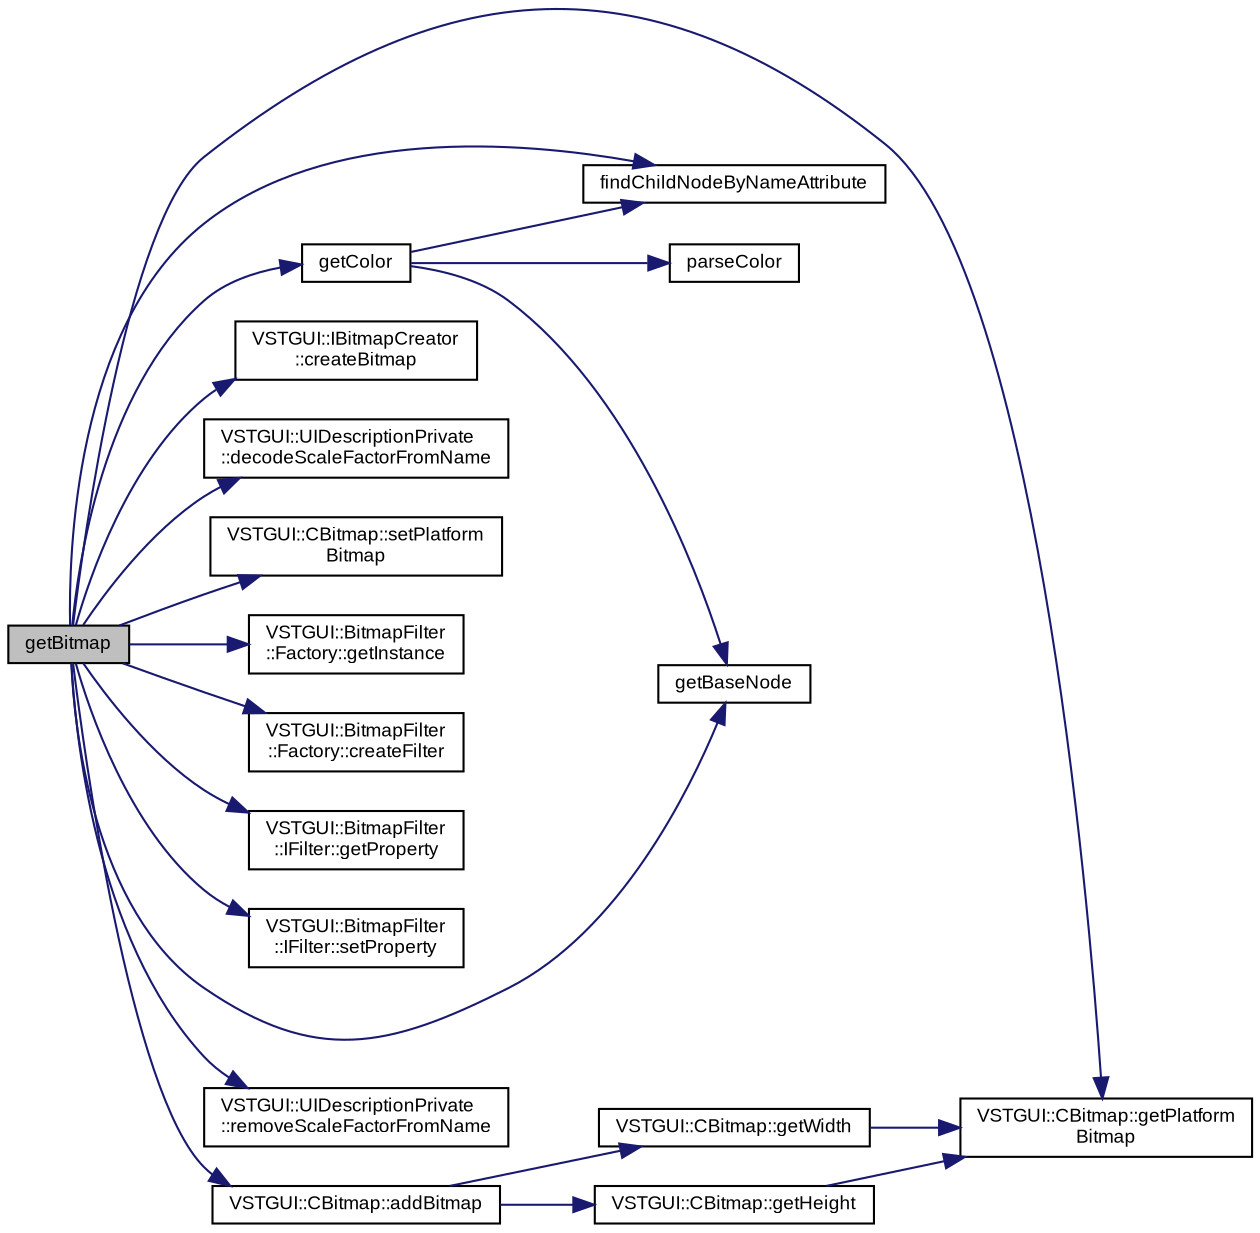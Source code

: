 digraph "getBitmap"
{
  bgcolor="transparent";
  edge [fontname="Arial",fontsize="9",labelfontname="Arial",labelfontsize="9"];
  node [fontname="Arial",fontsize="9",shape=record];
  rankdir="LR";
  Node1 [label="getBitmap",height=0.2,width=0.4,color="black", fillcolor="grey75", style="filled" fontcolor="black"];
  Node1 -> Node2 [color="midnightblue",fontsize="9",style="solid",fontname="Arial"];
  Node2 [label="findChildNodeByNameAttribute",height=0.2,width=0.4,color="black",URL="$class_v_s_t_g_u_i_1_1_u_i_description.html#a08d7accaf1c7c8e7e45d353e4c3f4bd6"];
  Node1 -> Node3 [color="midnightblue",fontsize="9",style="solid",fontname="Arial"];
  Node3 [label="getBaseNode",height=0.2,width=0.4,color="black",URL="$class_v_s_t_g_u_i_1_1_u_i_description.html#a2b0f673945c12c2dbf13ecdb4d768bf1"];
  Node1 -> Node4 [color="midnightblue",fontsize="9",style="solid",fontname="Arial"];
  Node4 [label="VSTGUI::CBitmap::getPlatform\lBitmap",height=0.2,width=0.4,color="black",URL="$class_v_s_t_g_u_i_1_1_c_bitmap.html#a8849ed13652f5ee727ba7e689af30290"];
  Node1 -> Node5 [color="midnightblue",fontsize="9",style="solid",fontname="Arial"];
  Node5 [label="VSTGUI::IBitmapCreator\l::createBitmap",height=0.2,width=0.4,color="black",URL="$class_v_s_t_g_u_i_1_1_i_bitmap_creator.html#a4eb954a48f7dcb37060ac97869a509cc"];
  Node1 -> Node6 [color="midnightblue",fontsize="9",style="solid",fontname="Arial"];
  Node6 [label="VSTGUI::UIDescriptionPrivate\l::decodeScaleFactorFromName",height=0.2,width=0.4,color="black",URL="$namespace_v_s_t_g_u_i_1_1_u_i_description_private.html#ab38450658321f797473497bd661915d1"];
  Node1 -> Node7 [color="midnightblue",fontsize="9",style="solid",fontname="Arial"];
  Node7 [label="VSTGUI::CBitmap::setPlatform\lBitmap",height=0.2,width=0.4,color="black",URL="$class_v_s_t_g_u_i_1_1_c_bitmap.html#ad949ad017775b2c47b70ae61aa25f7c1"];
  Node1 -> Node8 [color="midnightblue",fontsize="9",style="solid",fontname="Arial"];
  Node8 [label="VSTGUI::BitmapFilter\l::Factory::getInstance",height=0.2,width=0.4,color="black",URL="$class_v_s_t_g_u_i_1_1_bitmap_filter_1_1_factory.html#a492f74c5c0728e1a8ded68ff9e68a7e3"];
  Node1 -> Node9 [color="midnightblue",fontsize="9",style="solid",fontname="Arial"];
  Node9 [label="VSTGUI::BitmapFilter\l::Factory::createFilter",height=0.2,width=0.4,color="black",URL="$class_v_s_t_g_u_i_1_1_bitmap_filter_1_1_factory.html#aeb4da3f5c29e536a063d16947b743783"];
  Node1 -> Node10 [color="midnightblue",fontsize="9",style="solid",fontname="Arial"];
  Node10 [label="VSTGUI::BitmapFilter\l::IFilter::getProperty",height=0.2,width=0.4,color="black",URL="$class_v_s_t_g_u_i_1_1_bitmap_filter_1_1_i_filter.html#a4deb7855e10c9dff4c9e70913a2621b5"];
  Node1 -> Node11 [color="midnightblue",fontsize="9",style="solid",fontname="Arial"];
  Node11 [label="VSTGUI::BitmapFilter\l::IFilter::setProperty",height=0.2,width=0.4,color="black",URL="$class_v_s_t_g_u_i_1_1_bitmap_filter_1_1_i_filter.html#a19bed293fcb5410ec188c0275c0a3781"];
  Node1 -> Node12 [color="midnightblue",fontsize="9",style="solid",fontname="Arial"];
  Node12 [label="getColor",height=0.2,width=0.4,color="black",URL="$class_v_s_t_g_u_i_1_1_u_i_description.html#af43ec4cfad6c07c09ef94b352ac44305"];
  Node12 -> Node2 [color="midnightblue",fontsize="9",style="solid",fontname="Arial"];
  Node12 -> Node3 [color="midnightblue",fontsize="9",style="solid",fontname="Arial"];
  Node12 -> Node13 [color="midnightblue",fontsize="9",style="solid",fontname="Arial"];
  Node13 [label="parseColor",height=0.2,width=0.4,color="black",URL="$class_v_s_t_g_u_i_1_1_u_i_description.html#a91263d0e7d3c7a9feacd3a6ad056bd0d"];
  Node1 -> Node14 [color="midnightblue",fontsize="9",style="solid",fontname="Arial"];
  Node14 [label="VSTGUI::UIDescriptionPrivate\l::removeScaleFactorFromName",height=0.2,width=0.4,color="black",URL="$namespace_v_s_t_g_u_i_1_1_u_i_description_private.html#a2900863d1ebe12b17726a8541441c8f8"];
  Node1 -> Node15 [color="midnightblue",fontsize="9",style="solid",fontname="Arial"];
  Node15 [label="VSTGUI::CBitmap::addBitmap",height=0.2,width=0.4,color="black",URL="$class_v_s_t_g_u_i_1_1_c_bitmap.html#a09579c997640b084ef571b56763ca7fd"];
  Node15 -> Node16 [color="midnightblue",fontsize="9",style="solid",fontname="Arial"];
  Node16 [label="VSTGUI::CBitmap::getWidth",height=0.2,width=0.4,color="black",URL="$class_v_s_t_g_u_i_1_1_c_bitmap.html#a8b4fe88292b8e95807a9b07a26cd1cb1",tooltip="get the width of the image "];
  Node16 -> Node4 [color="midnightblue",fontsize="9",style="solid",fontname="Arial"];
  Node15 -> Node17 [color="midnightblue",fontsize="9",style="solid",fontname="Arial"];
  Node17 [label="VSTGUI::CBitmap::getHeight",height=0.2,width=0.4,color="black",URL="$class_v_s_t_g_u_i_1_1_c_bitmap.html#a1f4be3a475a8fb7d8defa4621c01558d",tooltip="get the height of the image "];
  Node17 -> Node4 [color="midnightblue",fontsize="9",style="solid",fontname="Arial"];
}
